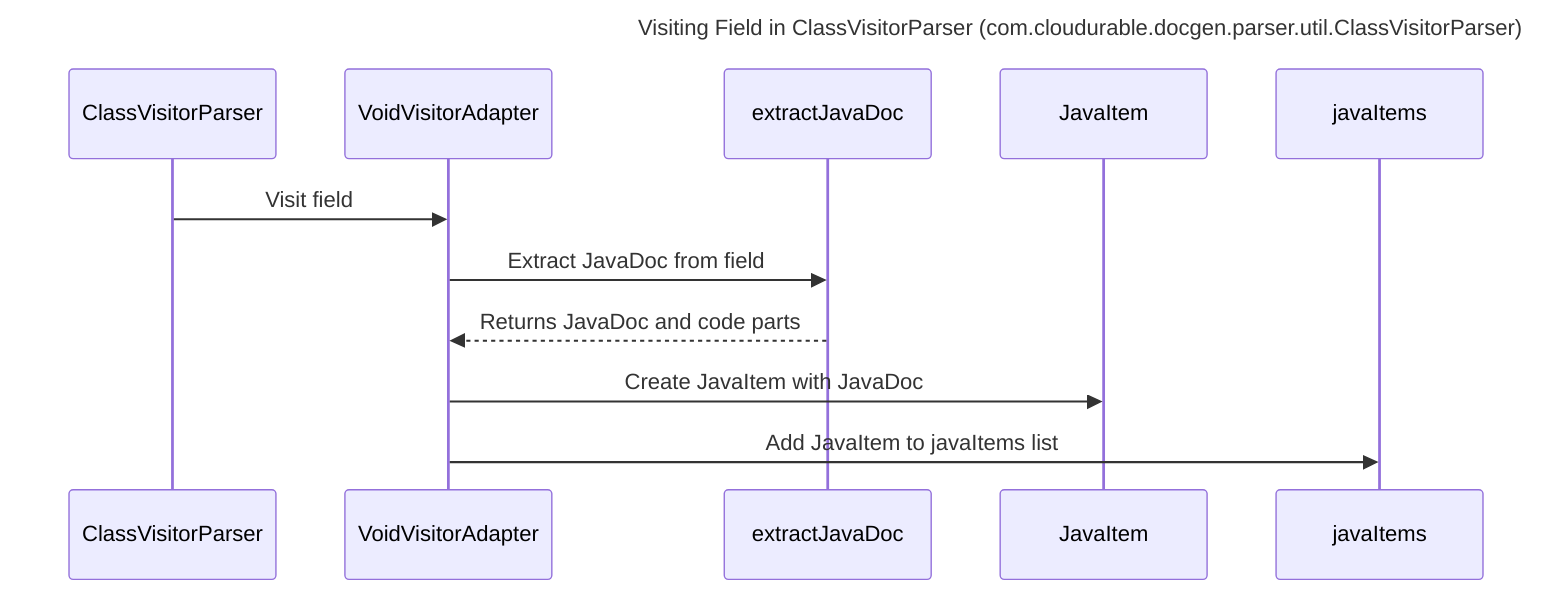 ---
title: Visiting Field in ClassVisitorParser (com.cloudurable.docgen.parser.util.ClassVisitorParser)
---

sequenceDiagram
    participant ClassVisitorParser
    participant VoidVisitorAdapter
    participant extractJavaDoc
    participant JavaItem

    ClassVisitorParser->>VoidVisitorAdapter: Visit field
    VoidVisitorAdapter->>extractJavaDoc: Extract JavaDoc from field
    extractJavaDoc-->>VoidVisitorAdapter: Returns JavaDoc and code parts
    VoidVisitorAdapter->>JavaItem: Create JavaItem with JavaDoc
    VoidVisitorAdapter->>javaItems: Add JavaItem to javaItems list